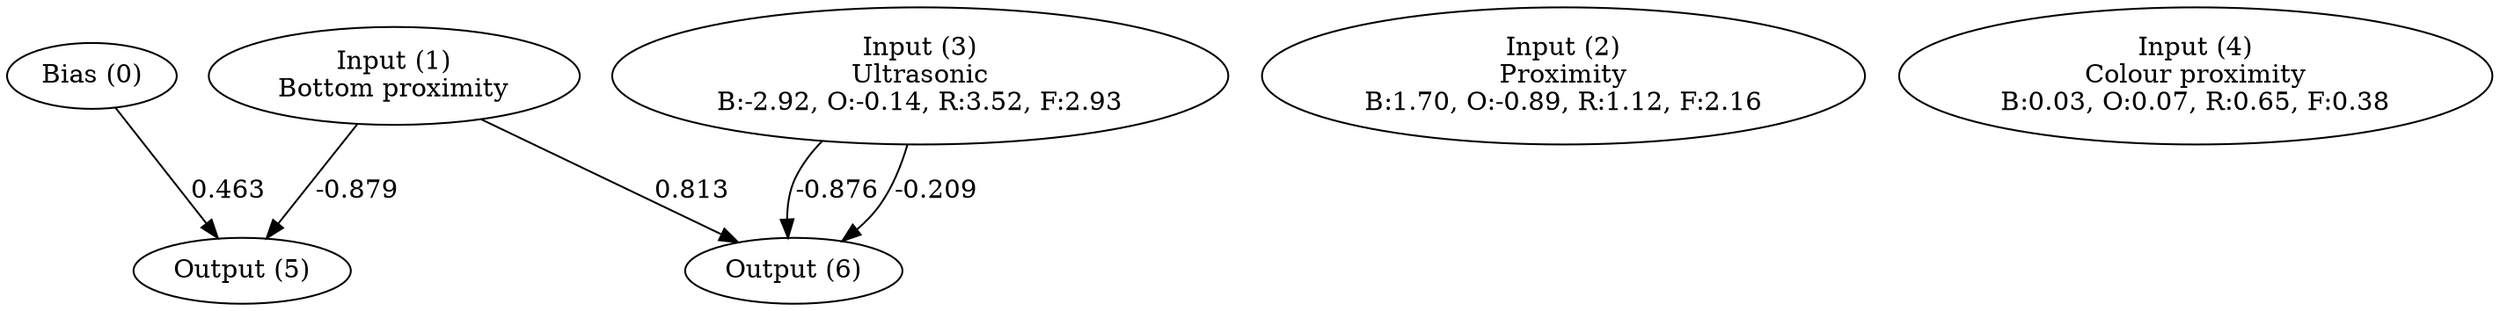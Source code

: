 digraph G {
  0 [ label="Bias (0)" ];
  1 [ label="Input (1)\nBottom proximity" ];
  2 [ label="Input (2)\nProximity\nB:1.70, O:-0.89, R:1.12, F:2.16" ];
  3 [ label="Input (3)\nUltrasonic\nB:-2.92, O:-0.14, R:3.52, F:2.93" ];
  4 [ label="Input (4)\nColour proximity\nB:0.03, O:0.07, R:0.65, F:0.38" ];
  5 [ label="Output (5)" ];
  6 [ label="Output (6)" ];
  { rank=same 0 1 2 3 4 }
  { rank=same 5 6 }
  0 -> 5 [ label="0.463" ];
  1 -> 5 [ label="-0.879" ];
  1 -> 6 [ label="0.813" ];
  3 -> 6 [ label="-0.876" ];
  3 -> 6 [ label="-0.209" ];
}
